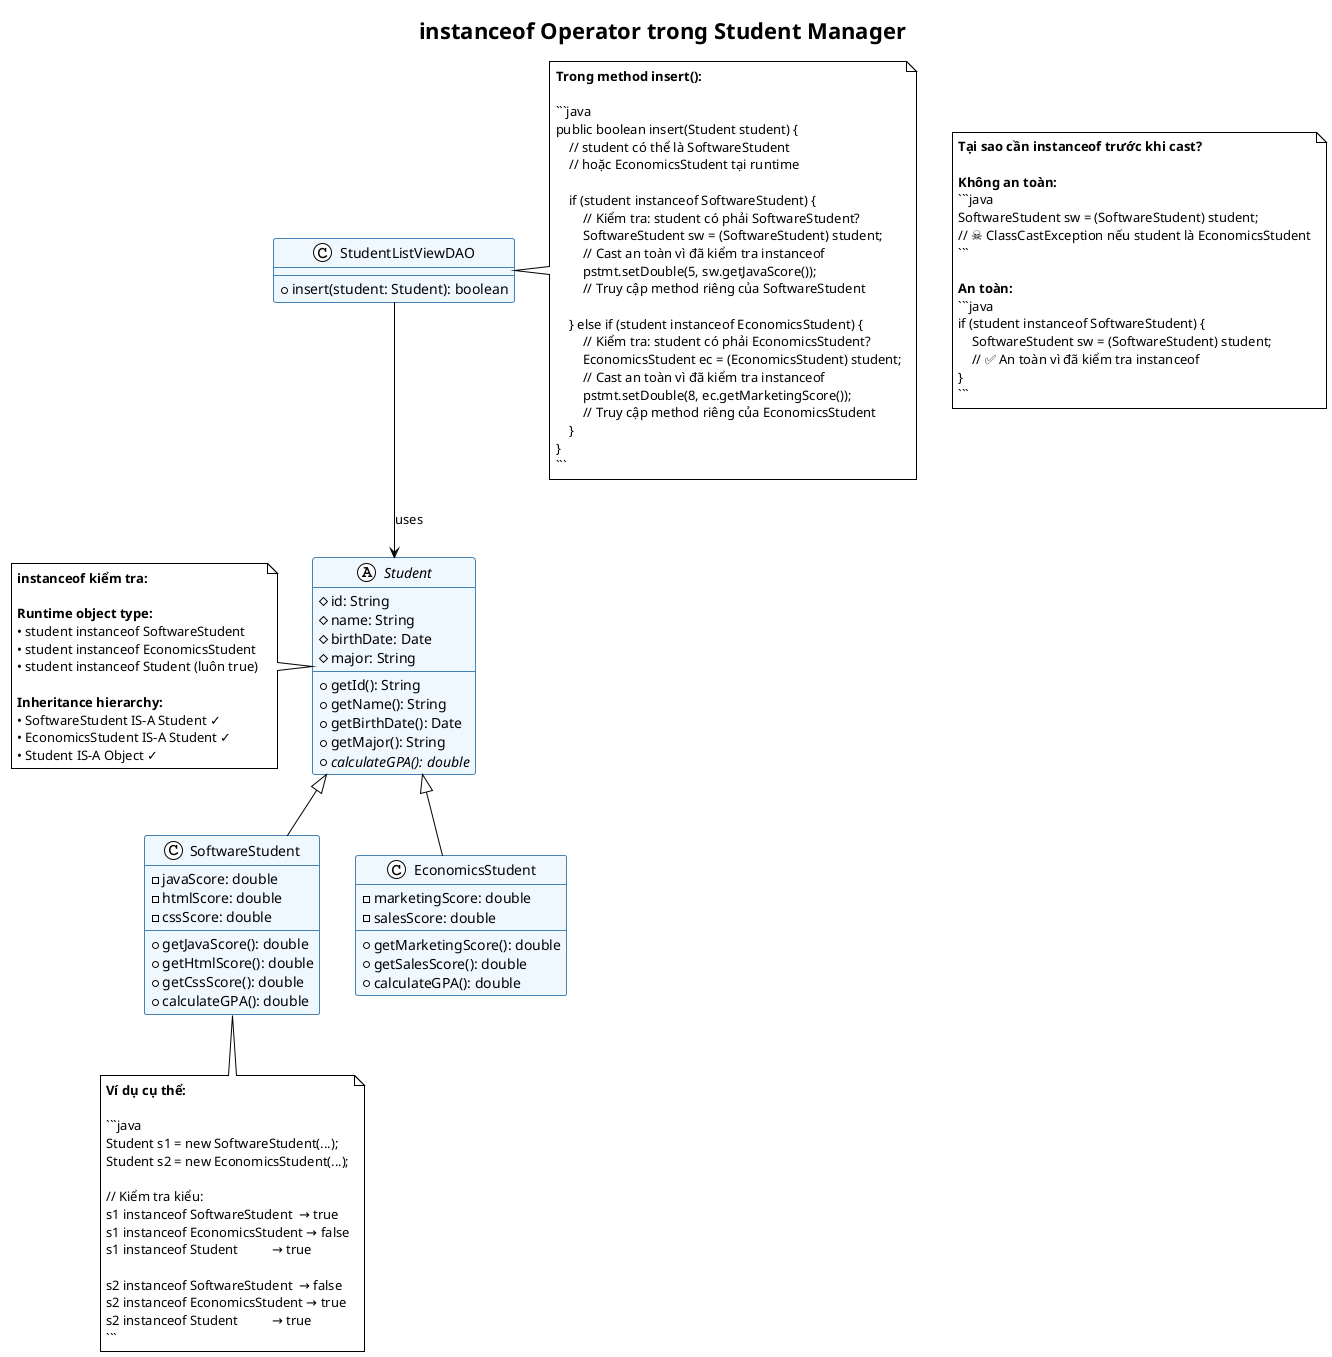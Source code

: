 @startuml InstanceofExplanation

!theme plain
skinparam class {
    BackgroundColor #F0F8FF
    BorderColor #4682B4
}

title "instanceof Operator trong Student Manager"

abstract class Student {
    # id: String
    # name: String
    # birthDate: Date
    # major: String
    
    + getId(): String
    + getName(): String
    + getBirthDate(): Date
    + getMajor(): String
    + {abstract} calculateGPA(): double
}

class SoftwareStudent {
    - javaScore: double
    - htmlScore: double
    - cssScore: double
    
    + getJavaScore(): double
    + getHtmlScore(): double  
    + getCssScore(): double
    + calculateGPA(): double
}

class EconomicsStudent {
    - marketingScore: double
    - salesScore: double
    
    + getMarketingScore(): double
    + getSalesScore(): double
    + calculateGPA(): double
}

class StudentListViewDAO {
    + insert(student: Student): boolean
}

Student <|-- SoftwareStudent
Student <|-- EconomicsStudent

StudentListViewDAO --> Student : uses

note right of StudentListViewDAO
    **Trong method insert():**
    
    ```java
    public boolean insert(Student student) {
        // student có thể là SoftwareStudent 
        // hoặc EconomicsStudent tại runtime
        
        if (student instanceof SoftwareStudent) {
            // Kiểm tra: student có phải SoftwareStudent?
            SoftwareStudent sw = (SoftwareStudent) student;
            // Cast an toàn vì đã kiểm tra instanceof
            pstmt.setDouble(5, sw.getJavaScore());
            // Truy cập method riêng của SoftwareStudent
            
        } else if (student instanceof EconomicsStudent) {
            // Kiểm tra: student có phải EconomicsStudent?
            EconomicsStudent ec = (EconomicsStudent) student;
            // Cast an toàn vì đã kiểm tra instanceof
            pstmt.setDouble(8, ec.getMarketingScore());
            // Truy cập method riêng của EconomicsStudent
        }
    }
    ```
end note

note left of Student
    **instanceof kiểm tra:**
    
    **Runtime object type:**
    • student instanceof SoftwareStudent
    • student instanceof EconomicsStudent  
    • student instanceof Student (luôn true)
    
    **Inheritance hierarchy:**
    • SoftwareStudent IS-A Student ✓
    • EconomicsStudent IS-A Student ✓
    • Student IS-A Object ✓
end note

note bottom of SoftwareStudent
    **Ví dụ cụ thể:**
    
    ```java
    Student s1 = new SoftwareStudent(...);
    Student s2 = new EconomicsStudent(...);
    
    // Kiểm tra kiểu:
    s1 instanceof SoftwareStudent  → true
    s1 instanceof EconomicsStudent → false
    s1 instanceof Student          → true
    
    s2 instanceof SoftwareStudent  → false  
    s2 instanceof EconomicsStudent → true
    s2 instanceof Student          → true
    ```
end note

note as SafetyCasting
    **Tại sao cần instanceof trước khi cast?**
    
    **Không an toàn:**
    ```java
    SoftwareStudent sw = (SoftwareStudent) student;
    // ☠️ ClassCastException nếu student là EconomicsStudent
    ```
    
    **An toàn:**
    ```java
    if (student instanceof SoftwareStudent) {
        SoftwareStudent sw = (SoftwareStudent) student;
        // ✅ An toàn vì đã kiểm tra instanceof
    }
    ```
end note

@enduml
